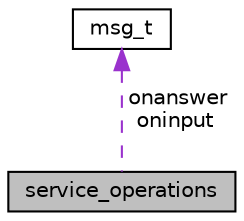 digraph "service_operations"
{
  edge [fontname="Helvetica",fontsize="10",labelfontname="Helvetica",labelfontsize="10"];
  node [fontname="Helvetica",fontsize="10",shape=record];
  Node1 [label="service_operations",height=0.2,width=0.4,color="black", fillcolor="grey75", style="filled", fontcolor="black"];
  Node2 -> Node1 [dir="back",color="darkorchid3",fontsize="10",style="dashed",label=" onanswer\noninput" ,fontname="Helvetica"];
  Node2 [label="msg_t",height=0.2,width=0.4,color="black", fillcolor="white", style="filled",URL="$structmsg__t.html"];
}
